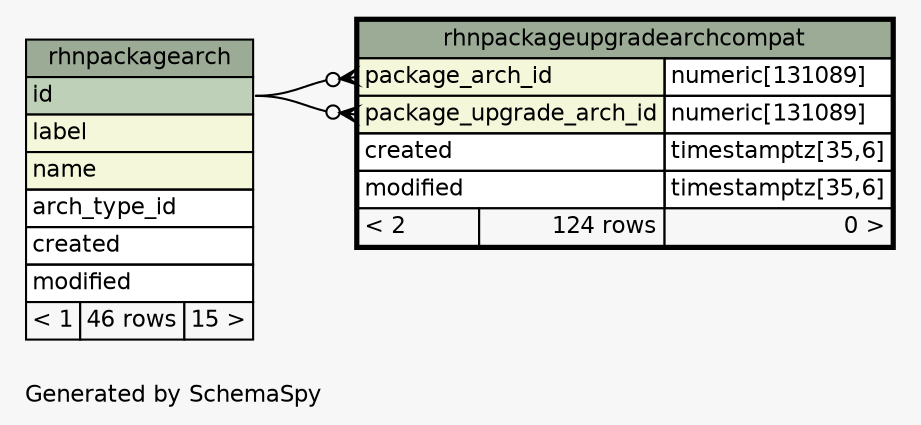 // dot 2.26.0 on Linux 2.6.32-696.6.3.el6.x86_64
// SchemaSpy rev 590
digraph "oneDegreeRelationshipsDiagram" {
  graph [
    rankdir="RL"
    bgcolor="#f7f7f7"
    label="\nGenerated by SchemaSpy"
    labeljust="l"
    nodesep="0.18"
    ranksep="0.46"
    fontname="Helvetica"
    fontsize="11"
  ];
  node [
    fontname="Helvetica"
    fontsize="11"
    shape="plaintext"
  ];
  edge [
    arrowsize="0.8"
  ];
  "rhnpackageupgradearchcompat":"package_arch_id":w -> "rhnpackagearch":"id":e [arrowhead=none dir=back arrowtail=crowodot];
  "rhnpackageupgradearchcompat":"package_upgrade_arch_id":w -> "rhnpackagearch":"id":e [arrowhead=none dir=back arrowtail=crowodot];
  "rhnpackagearch" [
    label=<
    <TABLE BORDER="0" CELLBORDER="1" CELLSPACING="0" BGCOLOR="#ffffff">
      <TR><TD COLSPAN="3" BGCOLOR="#9bab96" ALIGN="CENTER">rhnpackagearch</TD></TR>
      <TR><TD PORT="id" COLSPAN="3" BGCOLOR="#bed1b8" ALIGN="LEFT">id</TD></TR>
      <TR><TD PORT="label" COLSPAN="3" BGCOLOR="#f4f7da" ALIGN="LEFT">label</TD></TR>
      <TR><TD PORT="name" COLSPAN="3" BGCOLOR="#f4f7da" ALIGN="LEFT">name</TD></TR>
      <TR><TD PORT="arch_type_id" COLSPAN="3" ALIGN="LEFT">arch_type_id</TD></TR>
      <TR><TD PORT="created" COLSPAN="3" ALIGN="LEFT">created</TD></TR>
      <TR><TD PORT="modified" COLSPAN="3" ALIGN="LEFT">modified</TD></TR>
      <TR><TD ALIGN="LEFT" BGCOLOR="#f7f7f7">&lt; 1</TD><TD ALIGN="RIGHT" BGCOLOR="#f7f7f7">46 rows</TD><TD ALIGN="RIGHT" BGCOLOR="#f7f7f7">15 &gt;</TD></TR>
    </TABLE>>
    URL="rhnpackagearch.html"
    tooltip="rhnpackagearch"
  ];
  "rhnpackageupgradearchcompat" [
    label=<
    <TABLE BORDER="2" CELLBORDER="1" CELLSPACING="0" BGCOLOR="#ffffff">
      <TR><TD COLSPAN="3" BGCOLOR="#9bab96" ALIGN="CENTER">rhnpackageupgradearchcompat</TD></TR>
      <TR><TD PORT="package_arch_id" COLSPAN="2" BGCOLOR="#f4f7da" ALIGN="LEFT">package_arch_id</TD><TD PORT="package_arch_id.type" ALIGN="LEFT">numeric[131089]</TD></TR>
      <TR><TD PORT="package_upgrade_arch_id" COLSPAN="2" BGCOLOR="#f4f7da" ALIGN="LEFT">package_upgrade_arch_id</TD><TD PORT="package_upgrade_arch_id.type" ALIGN="LEFT">numeric[131089]</TD></TR>
      <TR><TD PORT="created" COLSPAN="2" ALIGN="LEFT">created</TD><TD PORT="created.type" ALIGN="LEFT">timestamptz[35,6]</TD></TR>
      <TR><TD PORT="modified" COLSPAN="2" ALIGN="LEFT">modified</TD><TD PORT="modified.type" ALIGN="LEFT">timestamptz[35,6]</TD></TR>
      <TR><TD ALIGN="LEFT" BGCOLOR="#f7f7f7">&lt; 2</TD><TD ALIGN="RIGHT" BGCOLOR="#f7f7f7">124 rows</TD><TD ALIGN="RIGHT" BGCOLOR="#f7f7f7">0 &gt;</TD></TR>
    </TABLE>>
    URL="rhnpackageupgradearchcompat.html"
    tooltip="rhnpackageupgradearchcompat"
  ];
}
